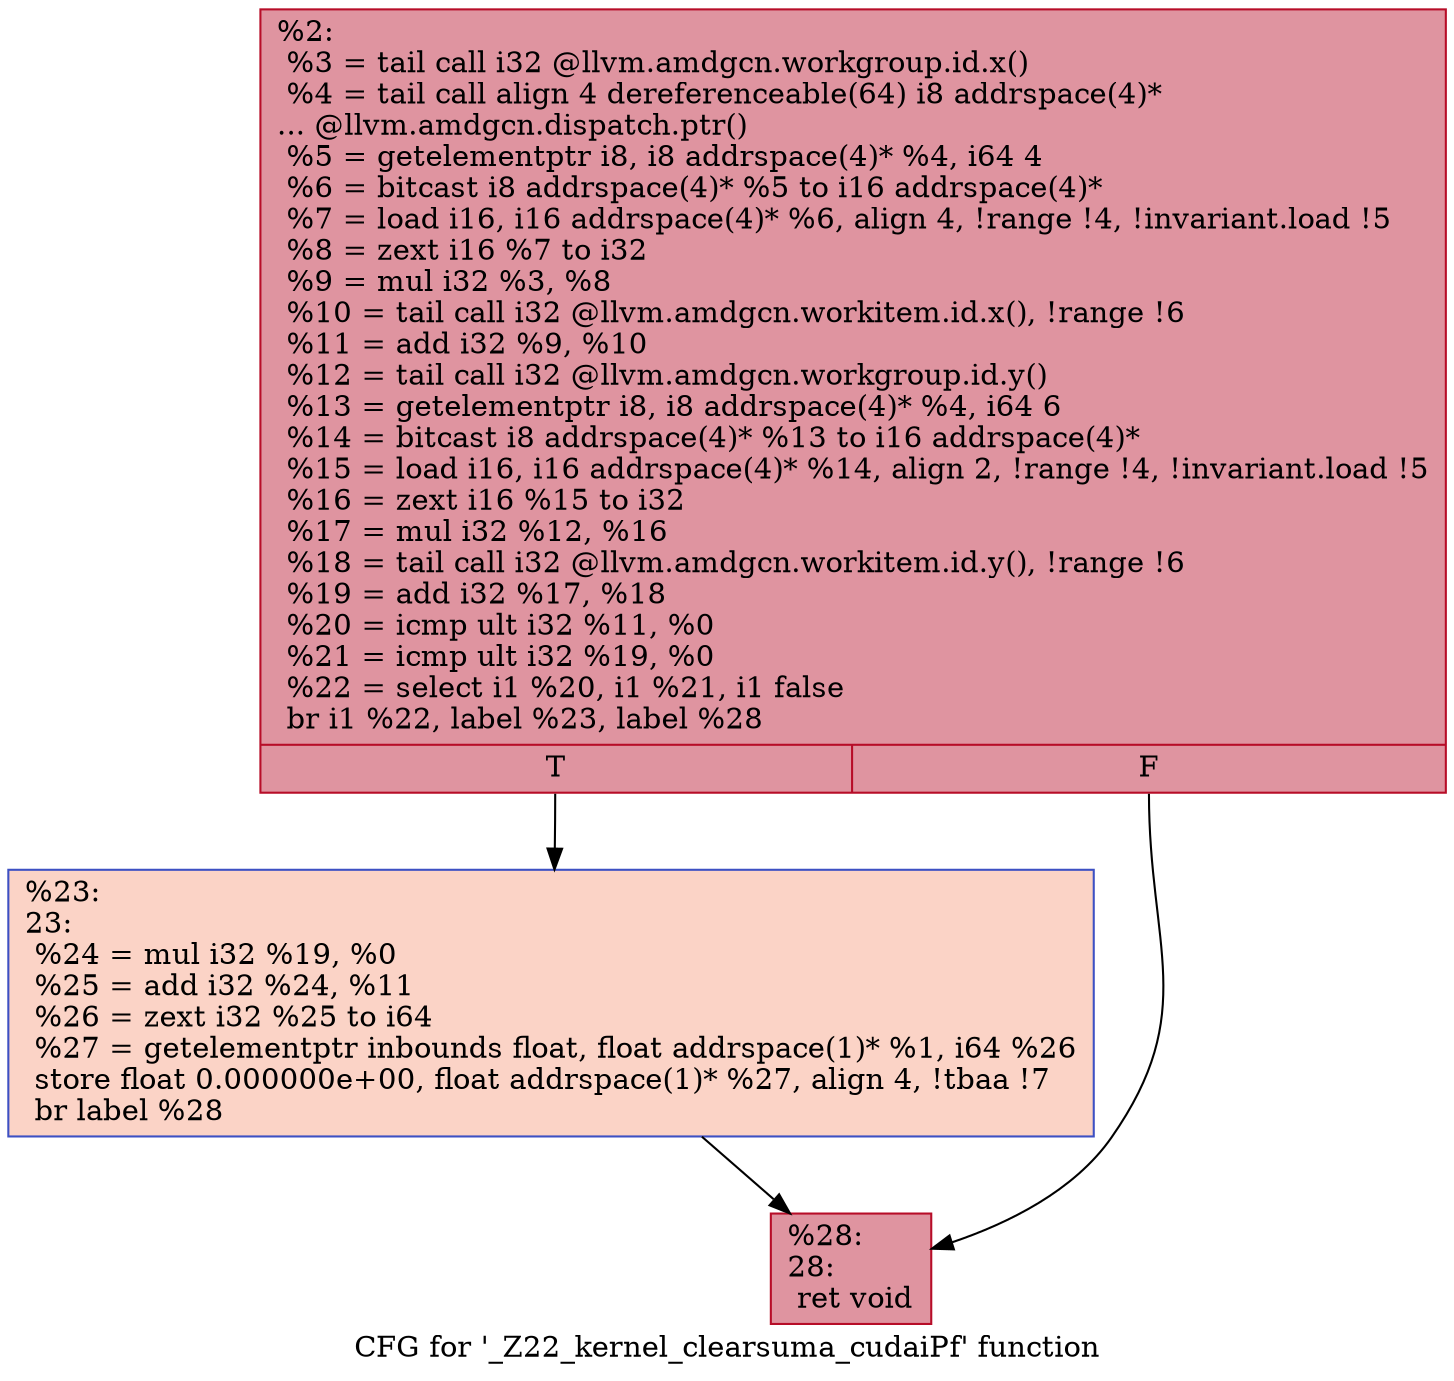 digraph "CFG for '_Z22_kernel_clearsuma_cudaiPf' function" {
	label="CFG for '_Z22_kernel_clearsuma_cudaiPf' function";

	Node0x5f181f0 [shape=record,color="#b70d28ff", style=filled, fillcolor="#b70d2870",label="{%2:\l  %3 = tail call i32 @llvm.amdgcn.workgroup.id.x()\l  %4 = tail call align 4 dereferenceable(64) i8 addrspace(4)*\l... @llvm.amdgcn.dispatch.ptr()\l  %5 = getelementptr i8, i8 addrspace(4)* %4, i64 4\l  %6 = bitcast i8 addrspace(4)* %5 to i16 addrspace(4)*\l  %7 = load i16, i16 addrspace(4)* %6, align 4, !range !4, !invariant.load !5\l  %8 = zext i16 %7 to i32\l  %9 = mul i32 %3, %8\l  %10 = tail call i32 @llvm.amdgcn.workitem.id.x(), !range !6\l  %11 = add i32 %9, %10\l  %12 = tail call i32 @llvm.amdgcn.workgroup.id.y()\l  %13 = getelementptr i8, i8 addrspace(4)* %4, i64 6\l  %14 = bitcast i8 addrspace(4)* %13 to i16 addrspace(4)*\l  %15 = load i16, i16 addrspace(4)* %14, align 2, !range !4, !invariant.load !5\l  %16 = zext i16 %15 to i32\l  %17 = mul i32 %12, %16\l  %18 = tail call i32 @llvm.amdgcn.workitem.id.y(), !range !6\l  %19 = add i32 %17, %18\l  %20 = icmp ult i32 %11, %0\l  %21 = icmp ult i32 %19, %0\l  %22 = select i1 %20, i1 %21, i1 false\l  br i1 %22, label %23, label %28\l|{<s0>T|<s1>F}}"];
	Node0x5f181f0:s0 -> Node0x5f1bc80;
	Node0x5f181f0:s1 -> Node0x5f1bd10;
	Node0x5f1bc80 [shape=record,color="#3d50c3ff", style=filled, fillcolor="#f59c7d70",label="{%23:\l23:                                               \l  %24 = mul i32 %19, %0\l  %25 = add i32 %24, %11\l  %26 = zext i32 %25 to i64\l  %27 = getelementptr inbounds float, float addrspace(1)* %1, i64 %26\l  store float 0.000000e+00, float addrspace(1)* %27, align 4, !tbaa !7\l  br label %28\l}"];
	Node0x5f1bc80 -> Node0x5f1bd10;
	Node0x5f1bd10 [shape=record,color="#b70d28ff", style=filled, fillcolor="#b70d2870",label="{%28:\l28:                                               \l  ret void\l}"];
}
